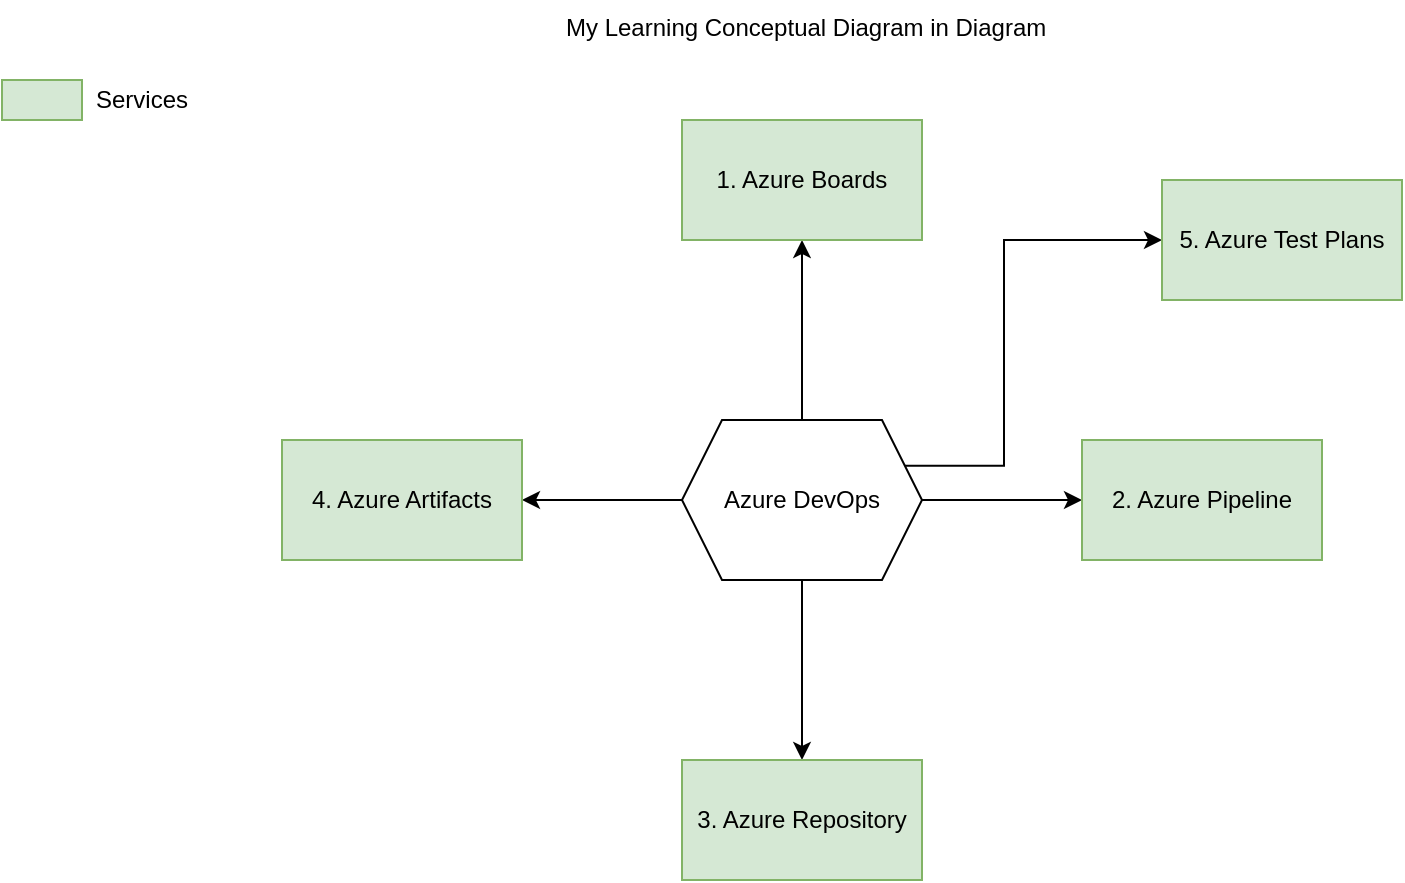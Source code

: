 <mxfile version="26.0.12">
  <diagram name="Page-1" id="sTimmqhI5IrXiOqcq_pK">
    <mxGraphModel dx="1050" dy="713" grid="1" gridSize="10" guides="1" tooltips="1" connect="1" arrows="1" fold="1" page="1" pageScale="1" pageWidth="850" pageHeight="1100" math="0" shadow="0">
      <root>
        <mxCell id="0" />
        <mxCell id="1" parent="0" />
        <mxCell id="sRn-QjWl17zxAMXv6LTc-1" value="My Learning Conceptual Diagram in Diagram" style="text;html=1;whiteSpace=wrap;overflow=hidden;rounded=0;shadow=0;strokeWidth=4;" vertex="1" parent="1">
          <mxGeometry x="320" y="10" width="280" height="40" as="geometry" />
        </mxCell>
        <mxCell id="sRn-QjWl17zxAMXv6LTc-4" value="" style="edgeStyle=orthogonalEdgeStyle;rounded=0;orthogonalLoop=1;jettySize=auto;html=1;" edge="1" parent="1" source="sRn-QjWl17zxAMXv6LTc-2" target="sRn-QjWl17zxAMXv6LTc-3">
          <mxGeometry relative="1" as="geometry" />
        </mxCell>
        <mxCell id="sRn-QjWl17zxAMXv6LTc-6" value="" style="edgeStyle=orthogonalEdgeStyle;rounded=0;orthogonalLoop=1;jettySize=auto;html=1;" edge="1" parent="1" source="sRn-QjWl17zxAMXv6LTc-2" target="sRn-QjWl17zxAMXv6LTc-5">
          <mxGeometry relative="1" as="geometry" />
        </mxCell>
        <mxCell id="sRn-QjWl17zxAMXv6LTc-8" value="" style="edgeStyle=orthogonalEdgeStyle;rounded=0;orthogonalLoop=1;jettySize=auto;html=1;" edge="1" parent="1" source="sRn-QjWl17zxAMXv6LTc-2" target="sRn-QjWl17zxAMXv6LTc-7">
          <mxGeometry relative="1" as="geometry" />
        </mxCell>
        <mxCell id="sRn-QjWl17zxAMXv6LTc-10" value="" style="edgeStyle=orthogonalEdgeStyle;rounded=0;orthogonalLoop=1;jettySize=auto;html=1;" edge="1" parent="1" source="sRn-QjWl17zxAMXv6LTc-2" target="sRn-QjWl17zxAMXv6LTc-9">
          <mxGeometry relative="1" as="geometry" />
        </mxCell>
        <mxCell id="sRn-QjWl17zxAMXv6LTc-13" style="edgeStyle=orthogonalEdgeStyle;rounded=0;orthogonalLoop=1;jettySize=auto;html=1;exitX=1;exitY=0.25;exitDx=0;exitDy=0;entryX=0;entryY=0.5;entryDx=0;entryDy=0;" edge="1" parent="1" source="sRn-QjWl17zxAMXv6LTc-2" target="sRn-QjWl17zxAMXv6LTc-12">
          <mxGeometry relative="1" as="geometry">
            <mxPoint x="540" y="130" as="targetPoint" />
            <Array as="points">
              <mxPoint x="541" y="243" />
              <mxPoint x="541" y="130" />
            </Array>
          </mxGeometry>
        </mxCell>
        <mxCell id="sRn-QjWl17zxAMXv6LTc-2" value="Azure DevOps" style="shape=hexagon;perimeter=hexagonPerimeter2;whiteSpace=wrap;html=1;fixedSize=1;size=20;" vertex="1" parent="1">
          <mxGeometry x="380" y="220" width="120" height="80" as="geometry" />
        </mxCell>
        <mxCell id="sRn-QjWl17zxAMXv6LTc-3" value="1. Azure Boards" style="whiteSpace=wrap;html=1;fillColor=#d5e8d4;strokeColor=#82b366;" vertex="1" parent="1">
          <mxGeometry x="380" y="70" width="120" height="60" as="geometry" />
        </mxCell>
        <mxCell id="sRn-QjWl17zxAMXv6LTc-5" value="2. Azure Pipeline" style="whiteSpace=wrap;html=1;fillColor=#d5e8d4;strokeColor=#82b366;" vertex="1" parent="1">
          <mxGeometry x="580" y="230" width="120" height="60" as="geometry" />
        </mxCell>
        <mxCell id="sRn-QjWl17zxAMXv6LTc-7" value="3. Azure Repository" style="whiteSpace=wrap;html=1;fillColor=#d5e8d4;strokeColor=#82b366;" vertex="1" parent="1">
          <mxGeometry x="380" y="390" width="120" height="60" as="geometry" />
        </mxCell>
        <mxCell id="sRn-QjWl17zxAMXv6LTc-9" value="4. Azure Artifacts" style="whiteSpace=wrap;html=1;fillColor=#d5e8d4;strokeColor=#82b366;" vertex="1" parent="1">
          <mxGeometry x="180" y="230" width="120" height="60" as="geometry" />
        </mxCell>
        <mxCell id="sRn-QjWl17zxAMXv6LTc-12" value="5. Azure Test Plans" style="whiteSpace=wrap;html=1;fillColor=#d5e8d4;strokeColor=#82b366;" vertex="1" parent="1">
          <mxGeometry x="620" y="100" width="120" height="60" as="geometry" />
        </mxCell>
        <mxCell id="sRn-QjWl17zxAMXv6LTc-14" value="" style="rounded=0;whiteSpace=wrap;html=1;fillColor=#d5e8d4;strokeColor=#82b366;" vertex="1" parent="1">
          <mxGeometry x="40" y="50" width="40" height="20" as="geometry" />
        </mxCell>
        <mxCell id="sRn-QjWl17zxAMXv6LTc-16" value="Services" style="text;html=1;align=center;verticalAlign=middle;whiteSpace=wrap;rounded=0;" vertex="1" parent="1">
          <mxGeometry x="80" y="45" width="60" height="30" as="geometry" />
        </mxCell>
      </root>
    </mxGraphModel>
  </diagram>
</mxfile>
